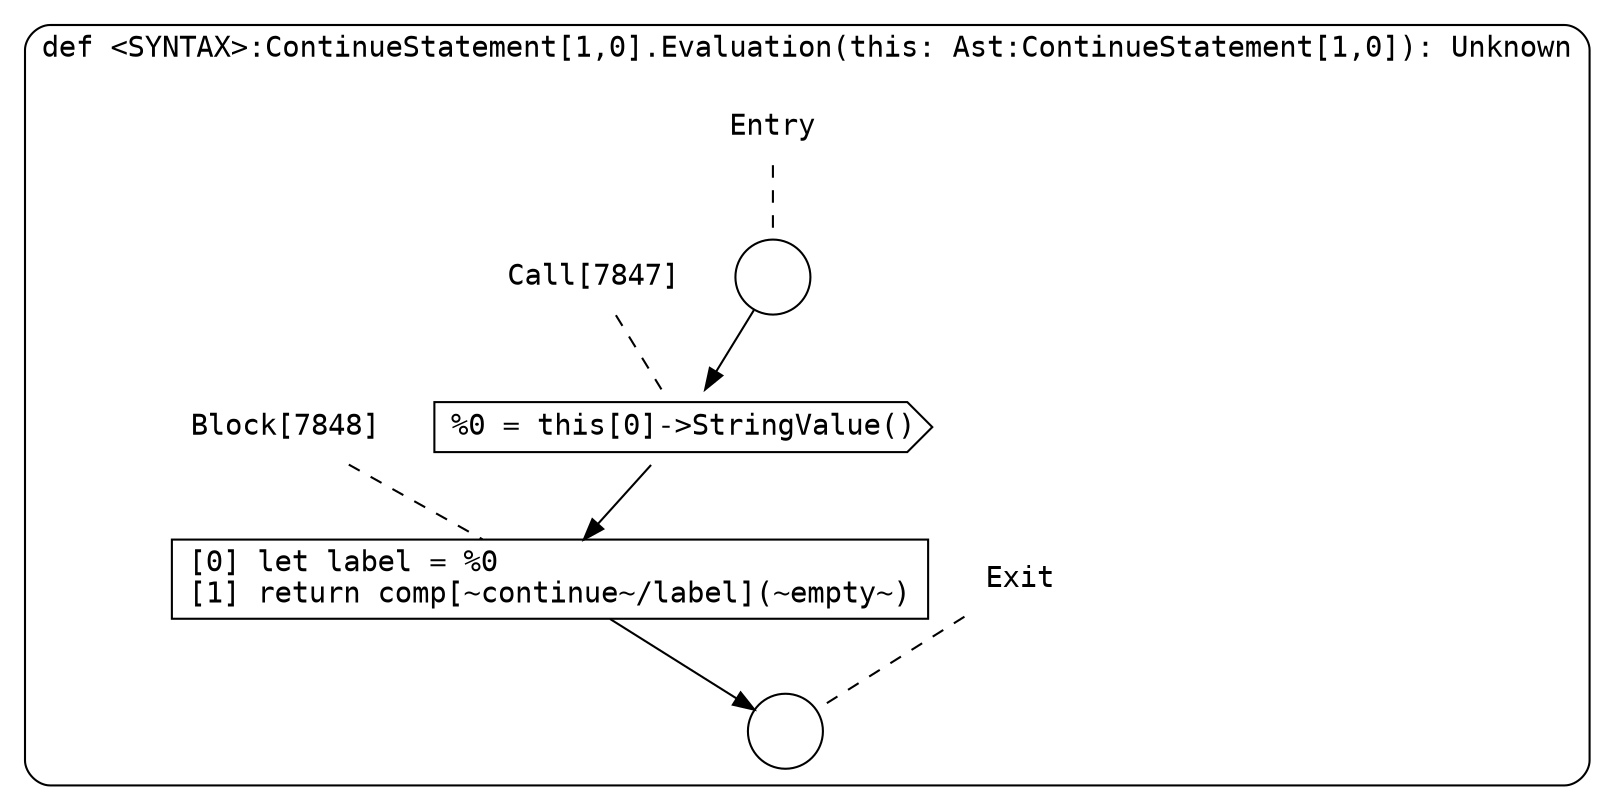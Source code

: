 digraph {
  graph [fontname = "Consolas"]
  node [fontname = "Consolas"]
  edge [fontname = "Consolas"]
  subgraph cluster1467 {
    label = "def <SYNTAX>:ContinueStatement[1,0].Evaluation(this: Ast:ContinueStatement[1,0]): Unknown"
    style = rounded
    cluster1467_entry_name [shape=none, label=<<font color="black">Entry</font>>]
    cluster1467_entry_name -> cluster1467_entry [arrowhead=none, color="black", style=dashed]
    cluster1467_entry [shape=circle label=" " color="black" fillcolor="white" style=filled]
    cluster1467_entry -> node7847 [color="black"]
    cluster1467_exit_name [shape=none, label=<<font color="black">Exit</font>>]
    cluster1467_exit_name -> cluster1467_exit [arrowhead=none, color="black", style=dashed]
    cluster1467_exit [shape=circle label=" " color="black" fillcolor="white" style=filled]
    node7847_name [shape=none, label=<<font color="black">Call[7847]</font>>]
    node7847_name -> node7847 [arrowhead=none, color="black", style=dashed]
    node7847 [shape=cds, label=<<font color="black">%0 = this[0]-&gt;StringValue()</font>> color="black" fillcolor="white", style=filled]
    node7847 -> node7848 [color="black"]
    node7848_name [shape=none, label=<<font color="black">Block[7848]</font>>]
    node7848_name -> node7848 [arrowhead=none, color="black", style=dashed]
    node7848 [shape=box, label=<<font color="black">[0] let label = %0<BR ALIGN="LEFT"/>[1] return comp[~continue~/label](~empty~)<BR ALIGN="LEFT"/></font>> color="black" fillcolor="white", style=filled]
    node7848 -> cluster1467_exit [color="black"]
  }
}